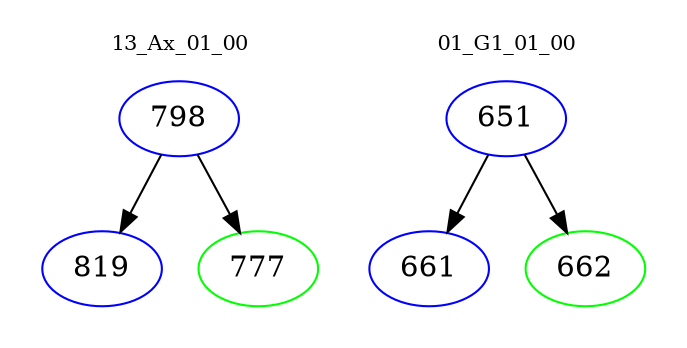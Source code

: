 digraph{
subgraph cluster_0 {
color = white
label = "13_Ax_01_00";
fontsize=10;
T0_798 [label="798", color="blue"]
T0_798 -> T0_819 [color="black"]
T0_819 [label="819", color="blue"]
T0_798 -> T0_777 [color="black"]
T0_777 [label="777", color="green"]
}
subgraph cluster_1 {
color = white
label = "01_G1_01_00";
fontsize=10;
T1_651 [label="651", color="blue"]
T1_651 -> T1_661 [color="black"]
T1_661 [label="661", color="blue"]
T1_651 -> T1_662 [color="black"]
T1_662 [label="662", color="green"]
}
}
